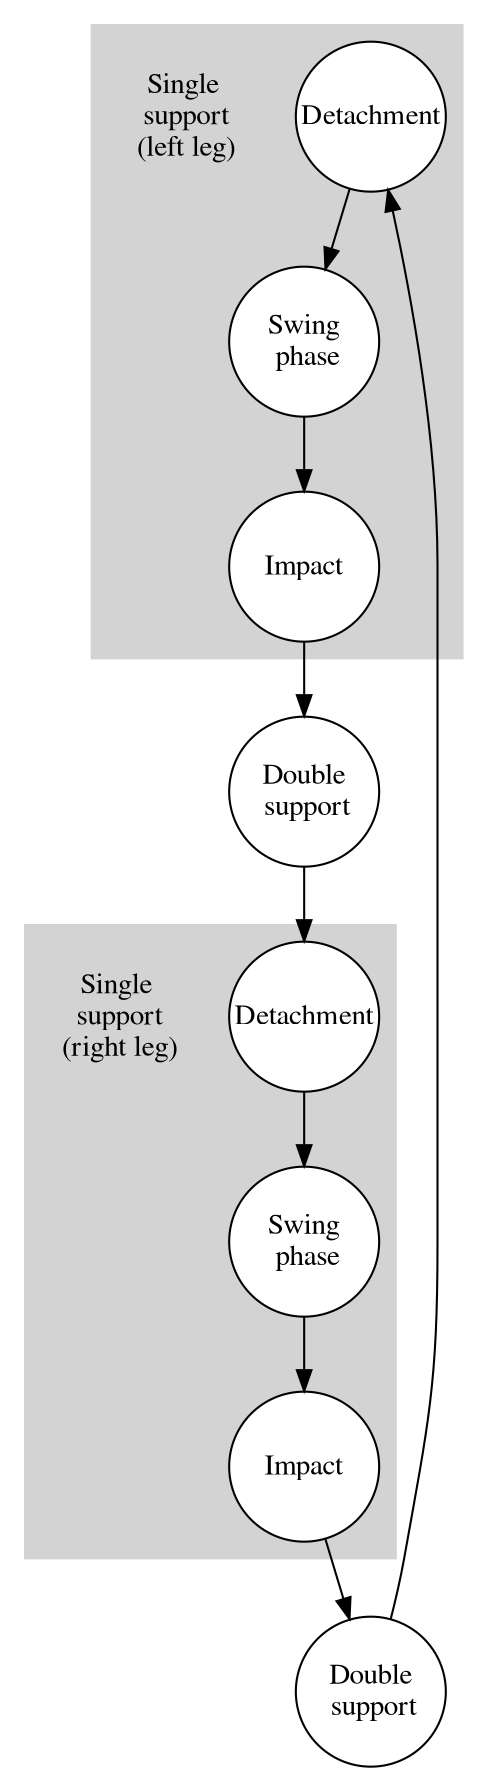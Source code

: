 digraph G {
    node [fontname="Times", height = 1, width = 1, margin=0];

    subgraph cluster_0 {
        style=filled;
        color=lightgrey;
        node [fillcolor=white, style=filled];
        a0[label = "Detachment", pos="-1.8213,-1.1!"];
        a1[label = "Swing\n phase", pos="-2.5,0!"];
        a2[label = "Impact", pos="-1.8213,1.1!"];
        d0[ label = "Single\n support\n (left leg)", pos="-1.4,0!", 
            style=filled, 
            color=lightgrey, 
            fillcolor=lightgrey,
            shape=box];
    }

    subgraph cluster_1 {
        style=filled;
        color=lightgrey;
        node [fillcolor=white, style=filled];
        b0[label = "Detachment", pos="1.8213,1.1!"];
        b1[label = "Swing\n phase", pos="2.5,0!"];
        b2[label = "Impact", pos="1.8213,-1.1!"];
        d1[ label = "Single\n support\n (right leg)", 
            pos="1.4,0!", 
            style=filled, 
            color=lightgrey, 
            fillcolor=lightgrey,
            shape=box];
    }
    c0[label = "Double\n support", pos="0,1.5!"];
    c1[label = "Double\n support", pos="0,-1.5!"];

    a0 -> a1 -> a2 -> c0 -> b0 -> b1 -> b2 -> c1 -> a0;
}
